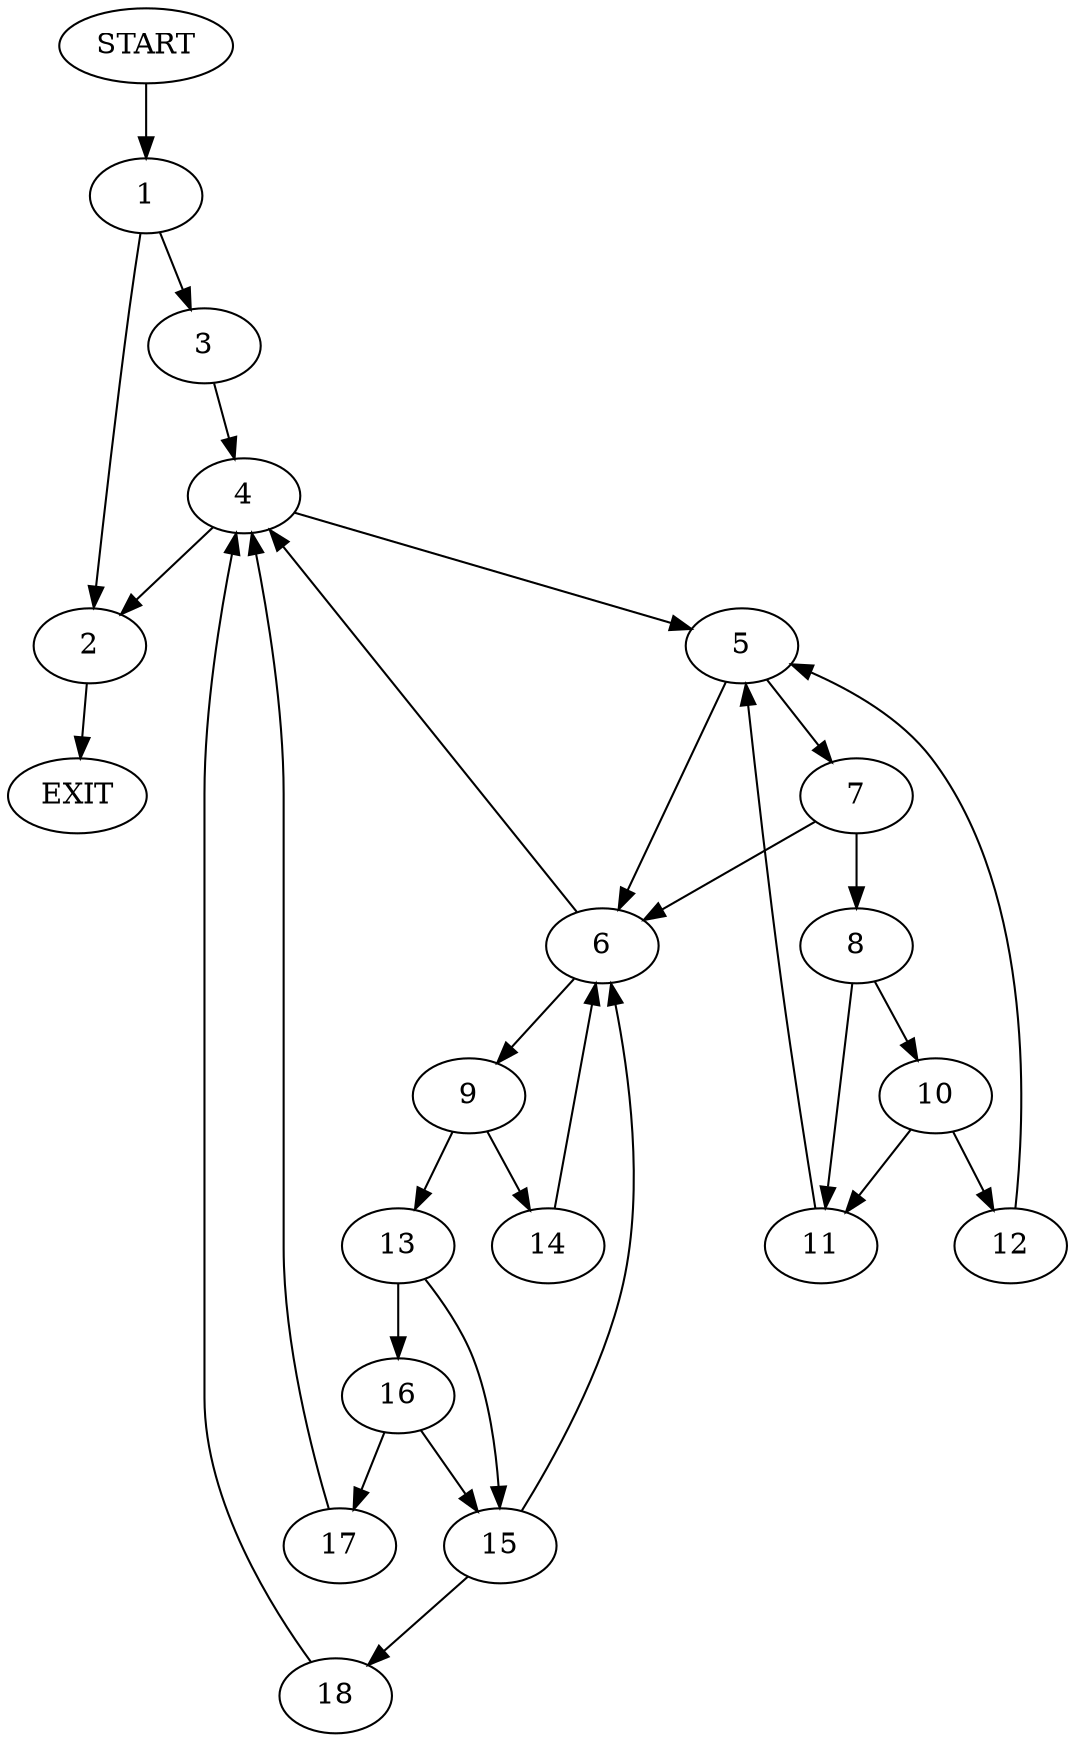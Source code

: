 digraph {
0 [label="START"]
19 [label="EXIT"]
0 -> 1
1 -> 2
1 -> 3
3 -> 4
2 -> 19
4 -> 2
4 -> 5
5 -> 6
5 -> 7
7 -> 6
7 -> 8
6 -> 4
6 -> 9
8 -> 10
8 -> 11
10 -> 11
10 -> 12
11 -> 5
12 -> 5
9 -> 13
9 -> 14
14 -> 6
13 -> 15
13 -> 16
16 -> 15
16 -> 17
15 -> 18
15 -> 6
17 -> 4
18 -> 4
}
